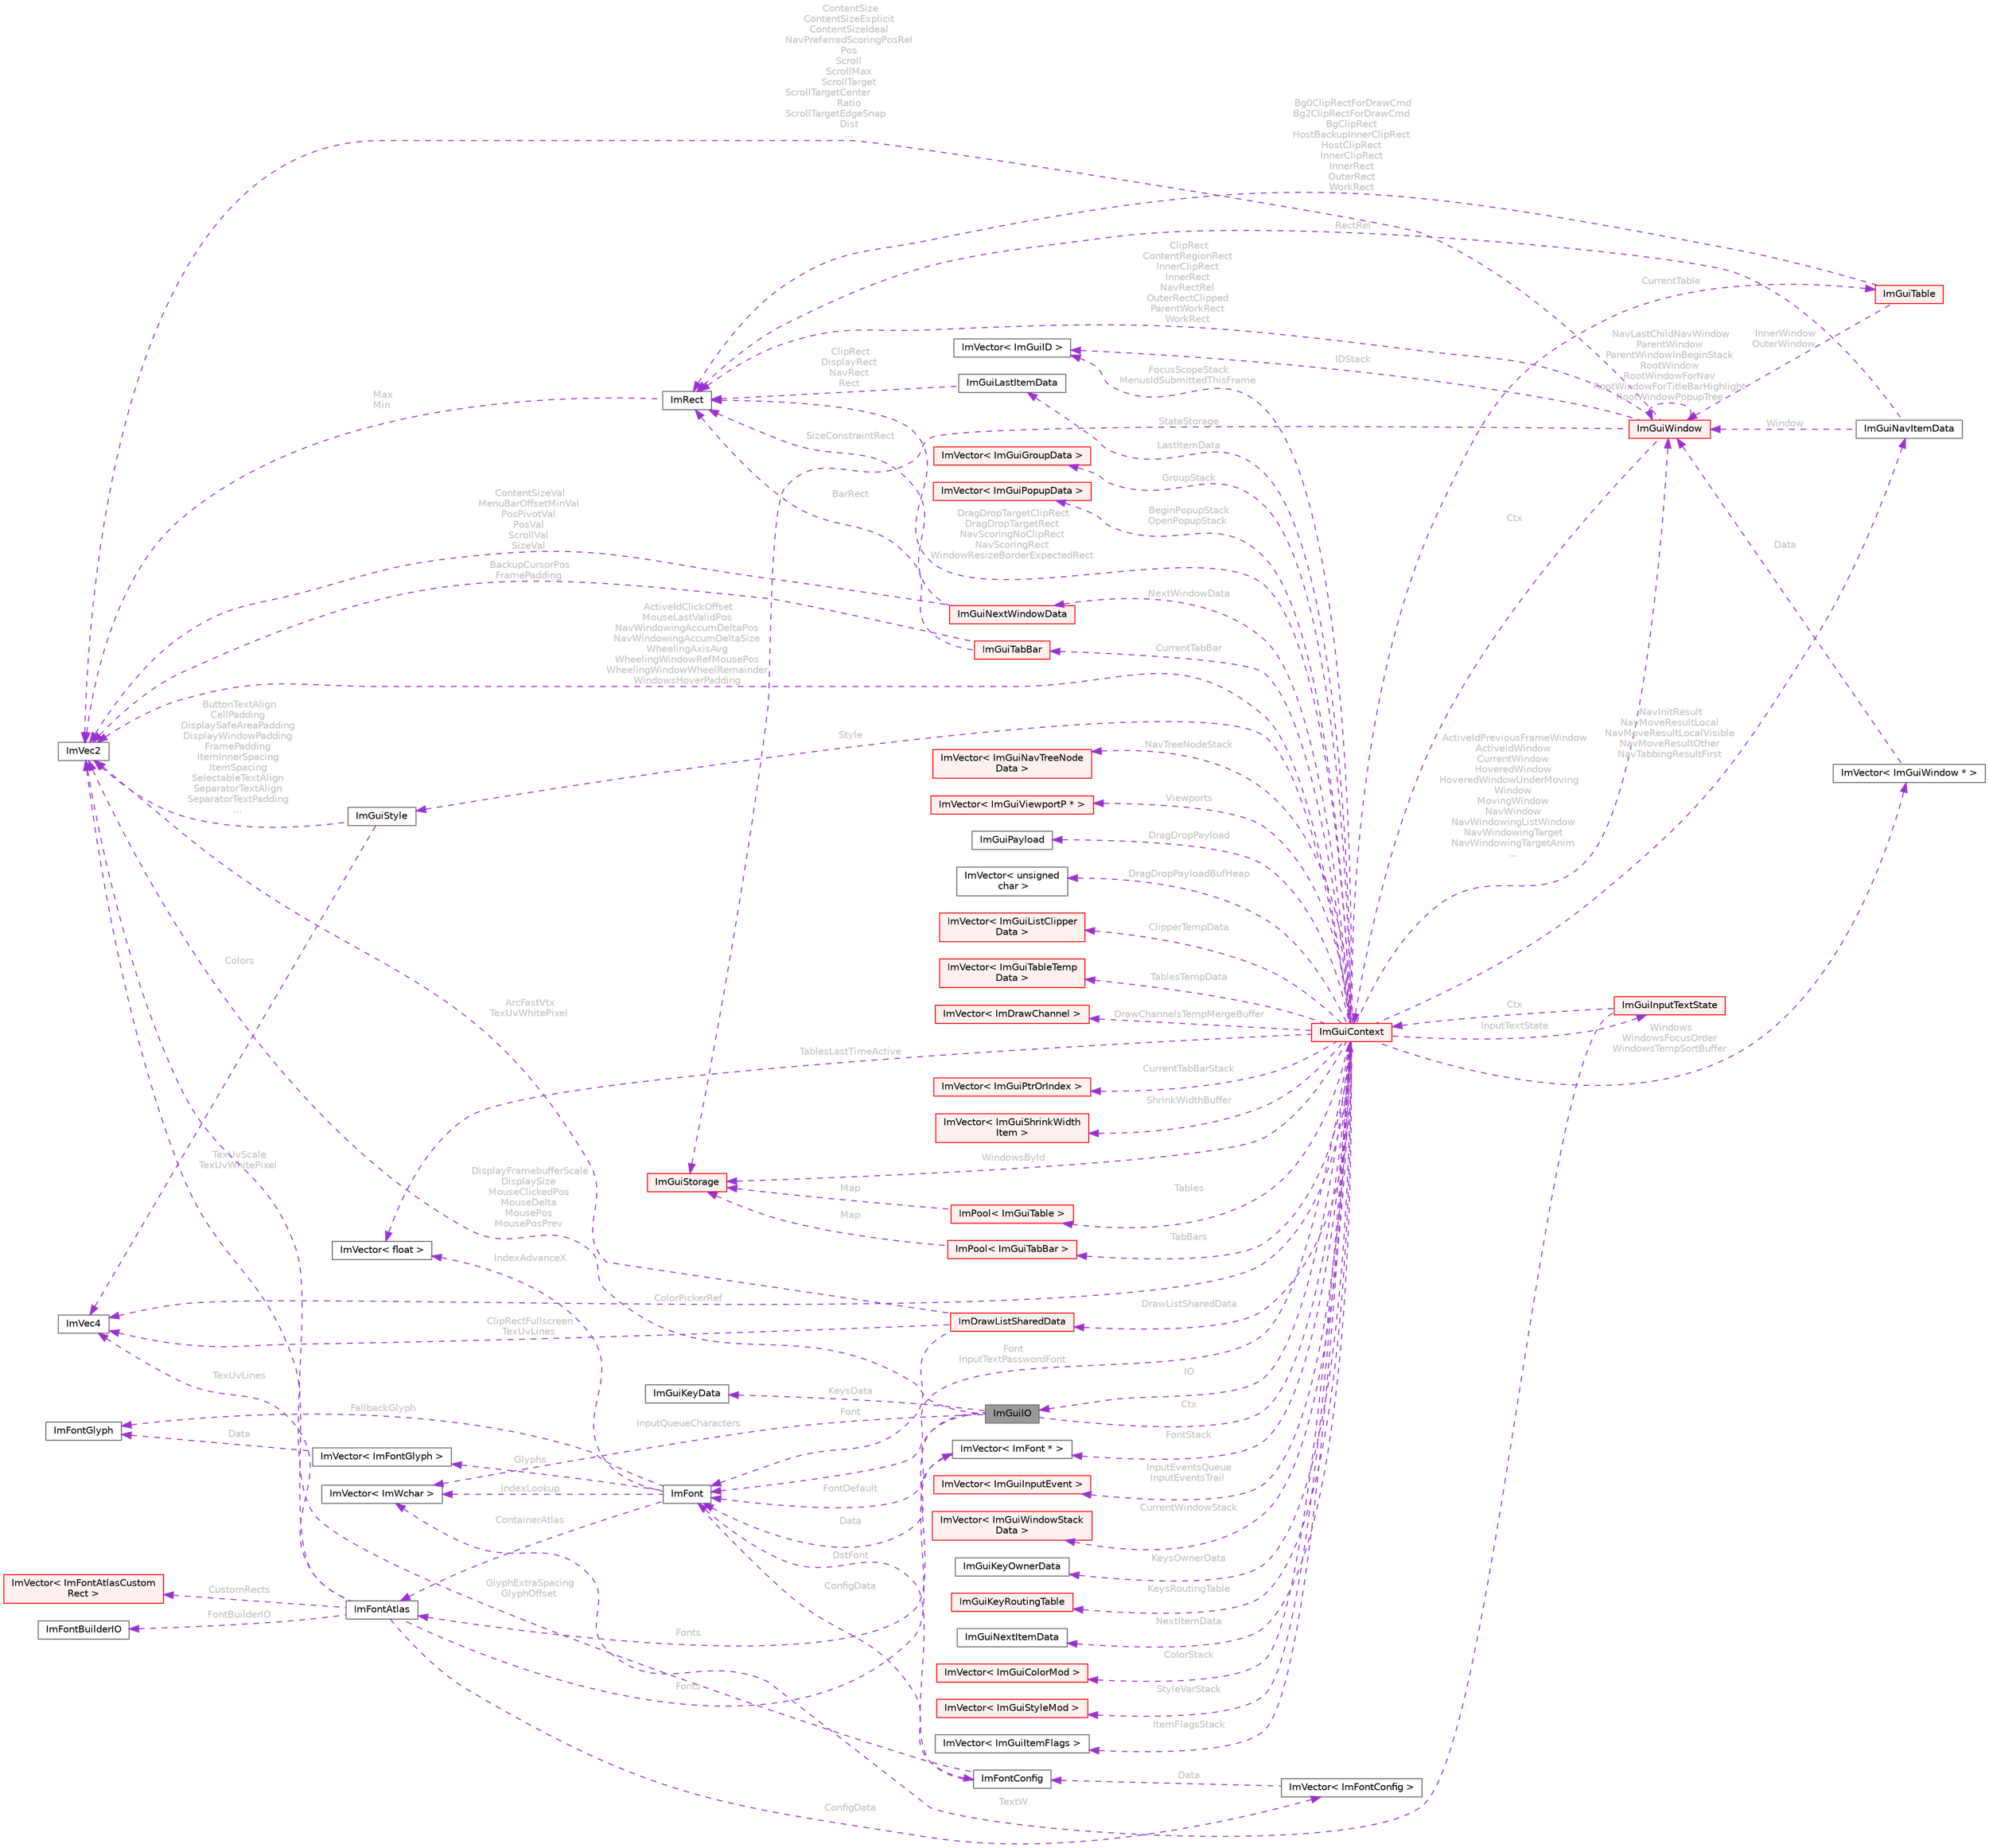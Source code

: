 digraph "ImGuiIO"
{
 // LATEX_PDF_SIZE
  bgcolor="transparent";
  edge [fontname=Helvetica,fontsize=10,labelfontname=Helvetica,labelfontsize=10];
  node [fontname=Helvetica,fontsize=10,shape=box,height=0.2,width=0.4];
  rankdir="LR";
  Node1 [id="Node000001",label="ImGuiIO",height=0.2,width=0.4,color="gray40", fillcolor="grey60", style="filled", fontcolor="black",tooltip=" "];
  Node2 -> Node1 [id="edge1_Node000001_Node000002",dir="back",color="darkorchid3",style="dashed",tooltip=" ",label=" DisplayFramebufferScale\nDisplaySize\nMouseClickedPos\nMouseDelta\nMousePos\nMousePosPrev",fontcolor="grey" ];
  Node2 [id="Node000002",label="ImVec2",height=0.2,width=0.4,color="gray40", fillcolor="white", style="filled",URL="$struct_im_vec2.html",tooltip=" "];
  Node3 -> Node1 [id="edge2_Node000001_Node000003",dir="back",color="darkorchid3",style="dashed",tooltip=" ",label=" Fonts",fontcolor="grey" ];
  Node3 [id="Node000003",label="ImFontAtlas",height=0.2,width=0.4,color="gray40", fillcolor="white", style="filled",URL="$struct_im_font_atlas.html",tooltip=" "];
  Node2 -> Node3 [id="edge3_Node000003_Node000002",dir="back",color="darkorchid3",style="dashed",tooltip=" ",label=" TexUvScale\nTexUvWhitePixel",fontcolor="grey" ];
  Node4 -> Node3 [id="edge4_Node000003_Node000004",dir="back",color="darkorchid3",style="dashed",tooltip=" ",label=" Fonts",fontcolor="grey" ];
  Node4 [id="Node000004",label="ImVector\< ImFont * \>",height=0.2,width=0.4,color="gray40", fillcolor="white", style="filled",URL="$struct_im_vector.html",tooltip=" "];
  Node5 -> Node4 [id="edge5_Node000004_Node000005",dir="back",color="darkorchid3",style="dashed",tooltip=" ",label=" Data",fontcolor="grey" ];
  Node5 [id="Node000005",label="ImFont",height=0.2,width=0.4,color="gray40", fillcolor="white", style="filled",URL="$struct_im_font.html",tooltip=" "];
  Node6 -> Node5 [id="edge6_Node000005_Node000006",dir="back",color="darkorchid3",style="dashed",tooltip=" ",label=" IndexAdvanceX",fontcolor="grey" ];
  Node6 [id="Node000006",label="ImVector\< float \>",height=0.2,width=0.4,color="gray40", fillcolor="white", style="filled",URL="$struct_im_vector.html",tooltip=" "];
  Node7 -> Node5 [id="edge7_Node000005_Node000007",dir="back",color="darkorchid3",style="dashed",tooltip=" ",label=" IndexLookup",fontcolor="grey" ];
  Node7 [id="Node000007",label="ImVector\< ImWchar \>",height=0.2,width=0.4,color="gray40", fillcolor="white", style="filled",URL="$struct_im_vector.html",tooltip=" "];
  Node8 -> Node5 [id="edge8_Node000005_Node000008",dir="back",color="darkorchid3",style="dashed",tooltip=" ",label=" Glyphs",fontcolor="grey" ];
  Node8 [id="Node000008",label="ImVector\< ImFontGlyph \>",height=0.2,width=0.4,color="gray40", fillcolor="white", style="filled",URL="$struct_im_vector.html",tooltip=" "];
  Node9 -> Node8 [id="edge9_Node000008_Node000009",dir="back",color="darkorchid3",style="dashed",tooltip=" ",label=" Data",fontcolor="grey" ];
  Node9 [id="Node000009",label="ImFontGlyph",height=0.2,width=0.4,color="gray40", fillcolor="white", style="filled",URL="$struct_im_font_glyph.html",tooltip=" "];
  Node9 -> Node5 [id="edge10_Node000005_Node000009",dir="back",color="darkorchid3",style="dashed",tooltip=" ",label=" FallbackGlyph",fontcolor="grey" ];
  Node3 -> Node5 [id="edge11_Node000005_Node000003",dir="back",color="darkorchid3",style="dashed",tooltip=" ",label=" ContainerAtlas",fontcolor="grey" ];
  Node10 -> Node5 [id="edge12_Node000005_Node000010",dir="back",color="darkorchid3",style="dashed",tooltip=" ",label=" ConfigData",fontcolor="grey" ];
  Node10 [id="Node000010",label="ImFontConfig",height=0.2,width=0.4,color="gray40", fillcolor="white", style="filled",URL="$struct_im_font_config.html",tooltip=" "];
  Node2 -> Node10 [id="edge13_Node000010_Node000002",dir="back",color="darkorchid3",style="dashed",tooltip=" ",label=" GlyphExtraSpacing\nGlyphOffset",fontcolor="grey" ];
  Node5 -> Node10 [id="edge14_Node000010_Node000005",dir="back",color="darkorchid3",style="dashed",tooltip=" ",label=" DstFont",fontcolor="grey" ];
  Node11 -> Node3 [id="edge15_Node000003_Node000011",dir="back",color="darkorchid3",style="dashed",tooltip=" ",label=" CustomRects",fontcolor="grey" ];
  Node11 [id="Node000011",label="ImVector\< ImFontAtlasCustom\lRect \>",height=0.2,width=0.4,color="red", fillcolor="#FFF0F0", style="filled",URL="$struct_im_vector.html",tooltip=" "];
  Node13 -> Node3 [id="edge16_Node000003_Node000013",dir="back",color="darkorchid3",style="dashed",tooltip=" ",label=" ConfigData",fontcolor="grey" ];
  Node13 [id="Node000013",label="ImVector\< ImFontConfig \>",height=0.2,width=0.4,color="gray40", fillcolor="white", style="filled",URL="$struct_im_vector.html",tooltip=" "];
  Node10 -> Node13 [id="edge17_Node000013_Node000010",dir="back",color="darkorchid3",style="dashed",tooltip=" ",label=" Data",fontcolor="grey" ];
  Node14 -> Node3 [id="edge18_Node000003_Node000014",dir="back",color="darkorchid3",style="dashed",tooltip=" ",label=" TexUvLines",fontcolor="grey" ];
  Node14 [id="Node000014",label="ImVec4",height=0.2,width=0.4,color="gray40", fillcolor="white", style="filled",URL="$struct_im_vec4.html",tooltip=" "];
  Node15 -> Node3 [id="edge19_Node000003_Node000015",dir="back",color="darkorchid3",style="dashed",tooltip=" ",label=" FontBuilderIO",fontcolor="grey" ];
  Node15 [id="Node000015",label="ImFontBuilderIO",height=0.2,width=0.4,color="gray40", fillcolor="white", style="filled",URL="$struct_im_font_builder_i_o.html",tooltip=" "];
  Node5 -> Node1 [id="edge20_Node000001_Node000005",dir="back",color="darkorchid3",style="dashed",tooltip=" ",label=" FontDefault",fontcolor="grey" ];
  Node16 -> Node1 [id="edge21_Node000001_Node000016",dir="back",color="darkorchid3",style="dashed",tooltip=" ",label=" Ctx",fontcolor="grey" ];
  Node16 [id="Node000016",label="ImGuiContext",height=0.2,width=0.4,color="red", fillcolor="#FFF0F0", style="filled",URL="$struct_im_gui_context.html",tooltip=" "];
  Node1 -> Node16 [id="edge22_Node000016_Node000001",dir="back",color="darkorchid3",style="dashed",tooltip=" ",label=" IO",fontcolor="grey" ];
  Node17 -> Node16 [id="edge23_Node000016_Node000017",dir="back",color="darkorchid3",style="dashed",tooltip=" ",label=" Style",fontcolor="grey" ];
  Node17 [id="Node000017",label="ImGuiStyle",height=0.2,width=0.4,color="gray40", fillcolor="white", style="filled",URL="$struct_im_gui_style.html",tooltip=" "];
  Node2 -> Node17 [id="edge24_Node000017_Node000002",dir="back",color="darkorchid3",style="dashed",tooltip=" ",label=" ButtonTextAlign\nCellPadding\nDisplaySafeAreaPadding\nDisplayWindowPadding\nFramePadding\nItemInnerSpacing\nItemSpacing\nSelectableTextAlign\nSeparatorTextAlign\nSeparatorTextPadding\n...",fontcolor="grey" ];
  Node14 -> Node17 [id="edge25_Node000017_Node000014",dir="back",color="darkorchid3",style="dashed",tooltip=" ",label=" Colors",fontcolor="grey" ];
  Node5 -> Node16 [id="edge26_Node000016_Node000005",dir="back",color="darkorchid3",style="dashed",tooltip=" ",label=" Font\nInputTextPasswordFont",fontcolor="grey" ];
  Node18 -> Node16 [id="edge27_Node000016_Node000018",dir="back",color="darkorchid3",style="dashed",tooltip=" ",label=" DrawListSharedData",fontcolor="grey" ];
  Node18 [id="Node000018",label="ImDrawListSharedData",height=0.2,width=0.4,color="red", fillcolor="#FFF0F0", style="filled",URL="$struct_im_draw_list_shared_data.html",tooltip=" "];
  Node2 -> Node18 [id="edge28_Node000018_Node000002",dir="back",color="darkorchid3",style="dashed",tooltip=" ",label=" ArcFastVtx\nTexUvWhitePixel",fontcolor="grey" ];
  Node5 -> Node18 [id="edge29_Node000018_Node000005",dir="back",color="darkorchid3",style="dashed",tooltip=" ",label=" Font",fontcolor="grey" ];
  Node14 -> Node18 [id="edge30_Node000018_Node000014",dir="back",color="darkorchid3",style="dashed",tooltip=" ",label=" ClipRectFullscreen\nTexUvLines",fontcolor="grey" ];
  Node20 -> Node16 [id="edge31_Node000016_Node000020",dir="back",color="darkorchid3",style="dashed",tooltip=" ",label=" InputEventsQueue\nInputEventsTrail",fontcolor="grey" ];
  Node20 [id="Node000020",label="ImVector\< ImGuiInputEvent \>",height=0.2,width=0.4,color="red", fillcolor="#FFF0F0", style="filled",URL="$struct_im_vector.html",tooltip=" "];
  Node28 -> Node16 [id="edge32_Node000016_Node000028",dir="back",color="darkorchid3",style="dashed",tooltip=" ",label=" Windows\nWindowsFocusOrder\nWindowsTempSortBuffer",fontcolor="grey" ];
  Node28 [id="Node000028",label="ImVector\< ImGuiWindow * \>",height=0.2,width=0.4,color="gray40", fillcolor="white", style="filled",URL="$struct_im_vector.html",tooltip=" "];
  Node29 -> Node28 [id="edge33_Node000028_Node000029",dir="back",color="darkorchid3",style="dashed",tooltip=" ",label=" Data",fontcolor="grey" ];
  Node29 [id="Node000029",label="ImGuiWindow",height=0.2,width=0.4,color="red", fillcolor="#FFF0F0", style="filled",URL="$struct_im_gui_window.html",tooltip=" "];
  Node16 -> Node29 [id="edge34_Node000029_Node000016",dir="back",color="darkorchid3",style="dashed",tooltip=" ",label=" Ctx",fontcolor="grey" ];
  Node2 -> Node29 [id="edge35_Node000029_Node000002",dir="back",color="darkorchid3",style="dashed",tooltip=" ",label=" ContentSize\nContentSizeExplicit\nContentSizeIdeal\nNavPreferredScoringPosRel\nPos\nScroll\nScrollMax\nScrollTarget\nScrollTargetCenter\lRatio\nScrollTargetEdgeSnap\lDist\n...",fontcolor="grey" ];
  Node47 -> Node29 [id="edge36_Node000029_Node000047",dir="back",color="darkorchid3",style="dashed",tooltip=" ",label=" IDStack",fontcolor="grey" ];
  Node47 [id="Node000047",label="ImVector\< ImGuiID \>",height=0.2,width=0.4,color="gray40", fillcolor="white", style="filled",URL="$struct_im_vector.html",tooltip=" "];
  Node55 -> Node29 [id="edge37_Node000029_Node000055",dir="back",color="darkorchid3",style="dashed",tooltip=" ",label=" ClipRect\nContentRegionRect\nInnerClipRect\nInnerRect\nNavRectRel\nOuterRectClipped\nParentWorkRect\nWorkRect",fontcolor="grey" ];
  Node55 [id="Node000055",label="ImRect",height=0.2,width=0.4,color="gray40", fillcolor="white", style="filled",URL="$struct_im_rect.html",tooltip=" "];
  Node2 -> Node55 [id="edge38_Node000055_Node000002",dir="back",color="darkorchid3",style="dashed",tooltip=" ",label=" Max\nMin",fontcolor="grey" ];
  Node51 -> Node29 [id="edge39_Node000029_Node000051",dir="back",color="darkorchid3",style="dashed",tooltip=" ",label=" StateStorage",fontcolor="grey" ];
  Node51 [id="Node000051",label="ImGuiStorage",height=0.2,width=0.4,color="red", fillcolor="#FFF0F0", style="filled",URL="$struct_im_gui_storage.html",tooltip=" "];
  Node29 -> Node29 [id="edge40_Node000029_Node000029",dir="back",color="darkorchid3",style="dashed",tooltip=" ",label=" NavLastChildNavWindow\nParentWindow\nParentWindowInBeginStack\nRootWindow\nRootWindowForNav\nRootWindowForTitleBarHighlight\nRootWindowPopupTree",fontcolor="grey" ];
  Node60 -> Node16 [id="edge41_Node000016_Node000060",dir="back",color="darkorchid3",style="dashed",tooltip=" ",label=" CurrentWindowStack",fontcolor="grey" ];
  Node60 [id="Node000060",label="ImVector\< ImGuiWindowStack\lData \>",height=0.2,width=0.4,color="red", fillcolor="#FFF0F0", style="filled",URL="$struct_im_vector.html",tooltip=" "];
  Node51 -> Node16 [id="edge42_Node000016_Node000051",dir="back",color="darkorchid3",style="dashed",tooltip=" ",label=" WindowsById",fontcolor="grey" ];
  Node2 -> Node16 [id="edge43_Node000016_Node000002",dir="back",color="darkorchid3",style="dashed",tooltip=" ",label=" ActiveIdClickOffset\nMouseLastValidPos\nNavWindowingAccumDeltaPos\nNavWindowingAccumDeltaSize\nWheelingAxisAvg\nWheelingWindowRefMousePos\nWheelingWindowWheelRemainder\nWindowsHoverPadding",fontcolor="grey" ];
  Node29 -> Node16 [id="edge44_Node000016_Node000029",dir="back",color="darkorchid3",style="dashed",tooltip=" ",label=" ActiveIdPreviousFrameWindow\nActiveIdWindow\nCurrentWindow\nHoveredWindow\nHoveredWindowUnderMoving\lWindow\nMovingWindow\nNavWindow\nNavWindowingListWindow\nNavWindowingTarget\nNavWindowingTargetAnim\n...",fontcolor="grey" ];
  Node64 -> Node16 [id="edge45_Node000016_Node000064",dir="back",color="darkorchid3",style="dashed",tooltip=" ",label=" KeysOwnerData",fontcolor="grey" ];
  Node64 [id="Node000064",label="ImGuiKeyOwnerData",height=0.2,width=0.4,color="gray40", fillcolor="white", style="filled",URL="$struct_im_gui_key_owner_data.html",tooltip=" "];
  Node65 -> Node16 [id="edge46_Node000016_Node000065",dir="back",color="darkorchid3",style="dashed",tooltip=" ",label=" KeysRoutingTable",fontcolor="grey" ];
  Node65 [id="Node000065",label="ImGuiKeyRoutingTable",height=0.2,width=0.4,color="red", fillcolor="#FFF0F0", style="filled",URL="$struct_im_gui_key_routing_table.html",tooltip=" "];
  Node68 -> Node16 [id="edge47_Node000016_Node000068",dir="back",color="darkorchid3",style="dashed",tooltip=" ",label=" NextItemData",fontcolor="grey" ];
  Node68 [id="Node000068",label="ImGuiNextItemData",height=0.2,width=0.4,color="gray40", fillcolor="white", style="filled",URL="$struct_im_gui_next_item_data.html",tooltip=" "];
  Node62 -> Node16 [id="edge48_Node000016_Node000062",dir="back",color="darkorchid3",style="dashed",tooltip=" ",label=" LastItemData",fontcolor="grey" ];
  Node62 [id="Node000062",label="ImGuiLastItemData",height=0.2,width=0.4,color="gray40", fillcolor="white", style="filled",URL="$struct_im_gui_last_item_data.html",tooltip=" "];
  Node55 -> Node62 [id="edge49_Node000062_Node000055",dir="back",color="darkorchid3",style="dashed",tooltip=" ",label=" ClipRect\nDisplayRect\nNavRect\nRect",fontcolor="grey" ];
  Node69 -> Node16 [id="edge50_Node000016_Node000069",dir="back",color="darkorchid3",style="dashed",tooltip=" ",label=" NextWindowData",fontcolor="grey" ];
  Node69 [id="Node000069",label="ImGuiNextWindowData",height=0.2,width=0.4,color="red", fillcolor="#FFF0F0", style="filled",URL="$struct_im_gui_next_window_data.html",tooltip=" "];
  Node2 -> Node69 [id="edge51_Node000069_Node000002",dir="back",color="darkorchid3",style="dashed",tooltip=" ",label=" ContentSizeVal\nMenuBarOffsetMinVal\nPosPivotVal\nPosVal\nScrollVal\nSizeVal",fontcolor="grey" ];
  Node55 -> Node69 [id="edge52_Node000069_Node000055",dir="back",color="darkorchid3",style="dashed",tooltip=" ",label=" SizeConstraintRect",fontcolor="grey" ];
  Node71 -> Node16 [id="edge53_Node000016_Node000071",dir="back",color="darkorchid3",style="dashed",tooltip=" ",label=" ColorStack",fontcolor="grey" ];
  Node71 [id="Node000071",label="ImVector\< ImGuiColorMod \>",height=0.2,width=0.4,color="red", fillcolor="#FFF0F0", style="filled",URL="$struct_im_vector.html",tooltip=" "];
  Node73 -> Node16 [id="edge54_Node000016_Node000073",dir="back",color="darkorchid3",style="dashed",tooltip=" ",label=" StyleVarStack",fontcolor="grey" ];
  Node73 [id="Node000073",label="ImVector\< ImGuiStyleMod \>",height=0.2,width=0.4,color="red", fillcolor="#FFF0F0", style="filled",URL="$struct_im_vector.html",tooltip=" "];
  Node4 -> Node16 [id="edge55_Node000016_Node000004",dir="back",color="darkorchid3",style="dashed",tooltip=" ",label=" FontStack",fontcolor="grey" ];
  Node47 -> Node16 [id="edge56_Node000016_Node000047",dir="back",color="darkorchid3",style="dashed",tooltip=" ",label=" FocusScopeStack\nMenusIdSubmittedThisFrame",fontcolor="grey" ];
  Node75 -> Node16 [id="edge57_Node000016_Node000075",dir="back",color="darkorchid3",style="dashed",tooltip=" ",label=" ItemFlagsStack",fontcolor="grey" ];
  Node75 [id="Node000075",label="ImVector\< ImGuiItemFlags \>",height=0.2,width=0.4,color="gray40", fillcolor="white", style="filled",URL="$struct_im_vector.html",tooltip=" "];
  Node76 -> Node16 [id="edge58_Node000016_Node000076",dir="back",color="darkorchid3",style="dashed",tooltip=" ",label=" GroupStack",fontcolor="grey" ];
  Node76 [id="Node000076",label="ImVector\< ImGuiGroupData \>",height=0.2,width=0.4,color="red", fillcolor="#FFF0F0", style="filled",URL="$struct_im_vector.html",tooltip=" "];
  Node78 -> Node16 [id="edge59_Node000016_Node000078",dir="back",color="darkorchid3",style="dashed",tooltip=" ",label=" BeginPopupStack\nOpenPopupStack",fontcolor="grey" ];
  Node78 [id="Node000078",label="ImVector\< ImGuiPopupData \>",height=0.2,width=0.4,color="red", fillcolor="#FFF0F0", style="filled",URL="$struct_im_vector.html",tooltip=" "];
  Node80 -> Node16 [id="edge60_Node000016_Node000080",dir="back",color="darkorchid3",style="dashed",tooltip=" ",label=" NavTreeNodeStack",fontcolor="grey" ];
  Node80 [id="Node000080",label="ImVector\< ImGuiNavTreeNode\lData \>",height=0.2,width=0.4,color="red", fillcolor="#FFF0F0", style="filled",URL="$struct_im_vector.html",tooltip=" "];
  Node82 -> Node16 [id="edge61_Node000016_Node000082",dir="back",color="darkorchid3",style="dashed",tooltip=" ",label=" Viewports",fontcolor="grey" ];
  Node82 [id="Node000082",label="ImVector\< ImGuiViewportP * \>",height=0.2,width=0.4,color="red", fillcolor="#FFF0F0", style="filled",URL="$struct_im_vector.html",tooltip=" "];
  Node83 -> Node16 [id="edge62_Node000016_Node000083",dir="back",color="darkorchid3",style="dashed",tooltip=" ",label=" NavInitResult\nNavMoveResultLocal\nNavMoveResultLocalVisible\nNavMoveResultOther\nNavTabbingResultFirst",fontcolor="grey" ];
  Node83 [id="Node000083",label="ImGuiNavItemData",height=0.2,width=0.4,color="gray40", fillcolor="white", style="filled",URL="$struct_im_gui_nav_item_data.html",tooltip=" "];
  Node29 -> Node83 [id="edge63_Node000083_Node000029",dir="back",color="darkorchid3",style="dashed",tooltip=" ",label=" Window",fontcolor="grey" ];
  Node55 -> Node83 [id="edge64_Node000083_Node000055",dir="back",color="darkorchid3",style="dashed",tooltip=" ",label=" RectRel",fontcolor="grey" ];
  Node55 -> Node16 [id="edge65_Node000016_Node000055",dir="back",color="darkorchid3",style="dashed",tooltip=" ",label=" DragDropTargetClipRect\nDragDropTargetRect\nNavScoringNoClipRect\nNavScoringRect\nWindowResizeBorderExpectedRect",fontcolor="grey" ];
  Node84 -> Node16 [id="edge66_Node000016_Node000084",dir="back",color="darkorchid3",style="dashed",tooltip=" ",label=" DragDropPayload",fontcolor="grey" ];
  Node84 [id="Node000084",label="ImGuiPayload",height=0.2,width=0.4,color="gray40", fillcolor="white", style="filled",URL="$struct_im_gui_payload.html",tooltip=" "];
  Node85 -> Node16 [id="edge67_Node000016_Node000085",dir="back",color="darkorchid3",style="dashed",tooltip=" ",label=" DragDropPayloadBufHeap",fontcolor="grey" ];
  Node85 [id="Node000085",label="ImVector\< unsigned\l char \>",height=0.2,width=0.4,color="gray40", fillcolor="white", style="filled",URL="$struct_im_vector.html",tooltip=" "];
  Node86 -> Node16 [id="edge68_Node000016_Node000086",dir="back",color="darkorchid3",style="dashed",tooltip=" ",label=" ClipperTempData",fontcolor="grey" ];
  Node86 [id="Node000086",label="ImVector\< ImGuiListClipper\lData \>",height=0.2,width=0.4,color="red", fillcolor="#FFF0F0", style="filled",URL="$struct_im_vector.html",tooltip=" "];
  Node91 -> Node16 [id="edge69_Node000016_Node000091",dir="back",color="darkorchid3",style="dashed",tooltip=" ",label=" CurrentTable",fontcolor="grey" ];
  Node91 [id="Node000091",label="ImGuiTable",height=0.2,width=0.4,color="red", fillcolor="#FFF0F0", style="filled",URL="$struct_im_gui_table.html",tooltip=" "];
  Node55 -> Node91 [id="edge70_Node000091_Node000055",dir="back",color="darkorchid3",style="dashed",tooltip=" ",label=" Bg0ClipRectForDrawCmd\nBg2ClipRectForDrawCmd\nBgClipRect\nHostBackupInnerClipRect\nHostClipRect\nInnerClipRect\nInnerRect\nOuterRect\nWorkRect",fontcolor="grey" ];
  Node29 -> Node91 [id="edge71_Node000091_Node000029",dir="back",color="darkorchid3",style="dashed",tooltip=" ",label=" InnerWindow\nOuterWindow",fontcolor="grey" ];
  Node105 -> Node16 [id="edge72_Node000016_Node000105",dir="back",color="darkorchid3",style="dashed",tooltip=" ",label=" TablesTempData",fontcolor="grey" ];
  Node105 [id="Node000105",label="ImVector\< ImGuiTableTemp\lData \>",height=0.2,width=0.4,color="red", fillcolor="#FFF0F0", style="filled",URL="$struct_im_vector.html",tooltip=" "];
  Node106 -> Node16 [id="edge73_Node000016_Node000106",dir="back",color="darkorchid3",style="dashed",tooltip=" ",label=" Tables",fontcolor="grey" ];
  Node106 [id="Node000106",label="ImPool\< ImGuiTable \>",height=0.2,width=0.4,color="red", fillcolor="#FFF0F0", style="filled",URL="$struct_im_pool.html",tooltip=" "];
  Node51 -> Node106 [id="edge74_Node000106_Node000051",dir="back",color="darkorchid3",style="dashed",tooltip=" ",label=" Map",fontcolor="grey" ];
  Node6 -> Node16 [id="edge75_Node000016_Node000006",dir="back",color="darkorchid3",style="dashed",tooltip=" ",label=" TablesLastTimeActive",fontcolor="grey" ];
  Node42 -> Node16 [id="edge76_Node000016_Node000042",dir="back",color="darkorchid3",style="dashed",tooltip=" ",label=" DrawChannelsTempMergeBuffer",fontcolor="grey" ];
  Node42 [id="Node000042",label="ImVector\< ImDrawChannel \>",height=0.2,width=0.4,color="red", fillcolor="#FFF0F0", style="filled",URL="$struct_im_vector.html",tooltip=" "];
  Node108 -> Node16 [id="edge77_Node000016_Node000108",dir="back",color="darkorchid3",style="dashed",tooltip=" ",label=" CurrentTabBar",fontcolor="grey" ];
  Node108 [id="Node000108",label="ImGuiTabBar",height=0.2,width=0.4,color="red", fillcolor="#FFF0F0", style="filled",URL="$struct_im_gui_tab_bar.html",tooltip=" "];
  Node55 -> Node108 [id="edge78_Node000108_Node000055",dir="back",color="darkorchid3",style="dashed",tooltip=" ",label=" BarRect",fontcolor="grey" ];
  Node2 -> Node108 [id="edge79_Node000108_Node000002",dir="back",color="darkorchid3",style="dashed",tooltip=" ",label=" BackupCursorPos\nFramePadding",fontcolor="grey" ];
  Node111 -> Node16 [id="edge80_Node000016_Node000111",dir="back",color="darkorchid3",style="dashed",tooltip=" ",label=" TabBars",fontcolor="grey" ];
  Node111 [id="Node000111",label="ImPool\< ImGuiTabBar \>",height=0.2,width=0.4,color="red", fillcolor="#FFF0F0", style="filled",URL="$struct_im_pool.html",tooltip=" "];
  Node51 -> Node111 [id="edge81_Node000111_Node000051",dir="back",color="darkorchid3",style="dashed",tooltip=" ",label=" Map",fontcolor="grey" ];
  Node113 -> Node16 [id="edge82_Node000016_Node000113",dir="back",color="darkorchid3",style="dashed",tooltip=" ",label=" CurrentTabBarStack",fontcolor="grey" ];
  Node113 [id="Node000113",label="ImVector\< ImGuiPtrOrIndex \>",height=0.2,width=0.4,color="red", fillcolor="#FFF0F0", style="filled",URL="$struct_im_vector.html",tooltip=" "];
  Node115 -> Node16 [id="edge83_Node000016_Node000115",dir="back",color="darkorchid3",style="dashed",tooltip=" ",label=" ShrinkWidthBuffer",fontcolor="grey" ];
  Node115 [id="Node000115",label="ImVector\< ImGuiShrinkWidth\lItem \>",height=0.2,width=0.4,color="red", fillcolor="#FFF0F0", style="filled",URL="$struct_im_vector.html",tooltip=" "];
  Node117 -> Node16 [id="edge84_Node000016_Node000117",dir="back",color="darkorchid3",style="dashed",tooltip=" ",label=" InputTextState",fontcolor="grey" ];
  Node117 [id="Node000117",label="ImGuiInputTextState",height=0.2,width=0.4,color="red", fillcolor="#FFF0F0", style="filled",URL="$struct_im_gui_input_text_state.html",tooltip=" "];
  Node16 -> Node117 [id="edge85_Node000117_Node000016",dir="back",color="darkorchid3",style="dashed",tooltip=" ",label=" Ctx",fontcolor="grey" ];
  Node7 -> Node117 [id="edge86_Node000117_Node000007",dir="back",color="darkorchid3",style="dashed",tooltip=" ",label=" TextW",fontcolor="grey" ];
  Node14 -> Node16 [id="edge87_Node000016_Node000014",dir="back",color="darkorchid3",style="dashed",tooltip=" ",label=" ColorPickerRef",fontcolor="grey" ];
  Node140 -> Node1 [id="edge88_Node000001_Node000140",dir="back",color="darkorchid3",style="dashed",tooltip=" ",label=" KeysData",fontcolor="grey" ];
  Node140 [id="Node000140",label="ImGuiKeyData",height=0.2,width=0.4,color="gray40", fillcolor="white", style="filled",URL="$struct_im_gui_key_data.html",tooltip=" "];
  Node7 -> Node1 [id="edge89_Node000001_Node000007",dir="back",color="darkorchid3",style="dashed",tooltip=" ",label=" InputQueueCharacters",fontcolor="grey" ];
}
